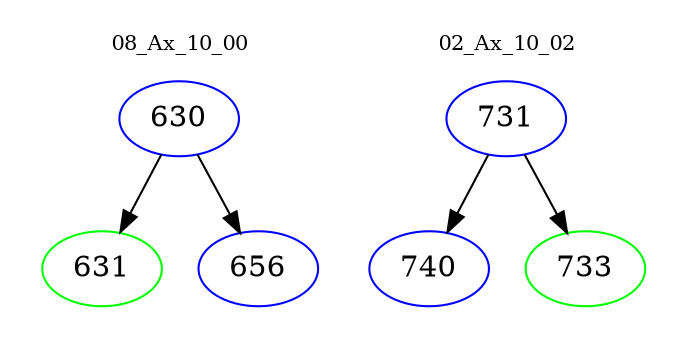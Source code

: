 digraph{
subgraph cluster_0 {
color = white
label = "08_Ax_10_00";
fontsize=10;
T0_630 [label="630", color="blue"]
T0_630 -> T0_631 [color="black"]
T0_631 [label="631", color="green"]
T0_630 -> T0_656 [color="black"]
T0_656 [label="656", color="blue"]
}
subgraph cluster_1 {
color = white
label = "02_Ax_10_02";
fontsize=10;
T1_731 [label="731", color="blue"]
T1_731 -> T1_740 [color="black"]
T1_740 [label="740", color="blue"]
T1_731 -> T1_733 [color="black"]
T1_733 [label="733", color="green"]
}
}
